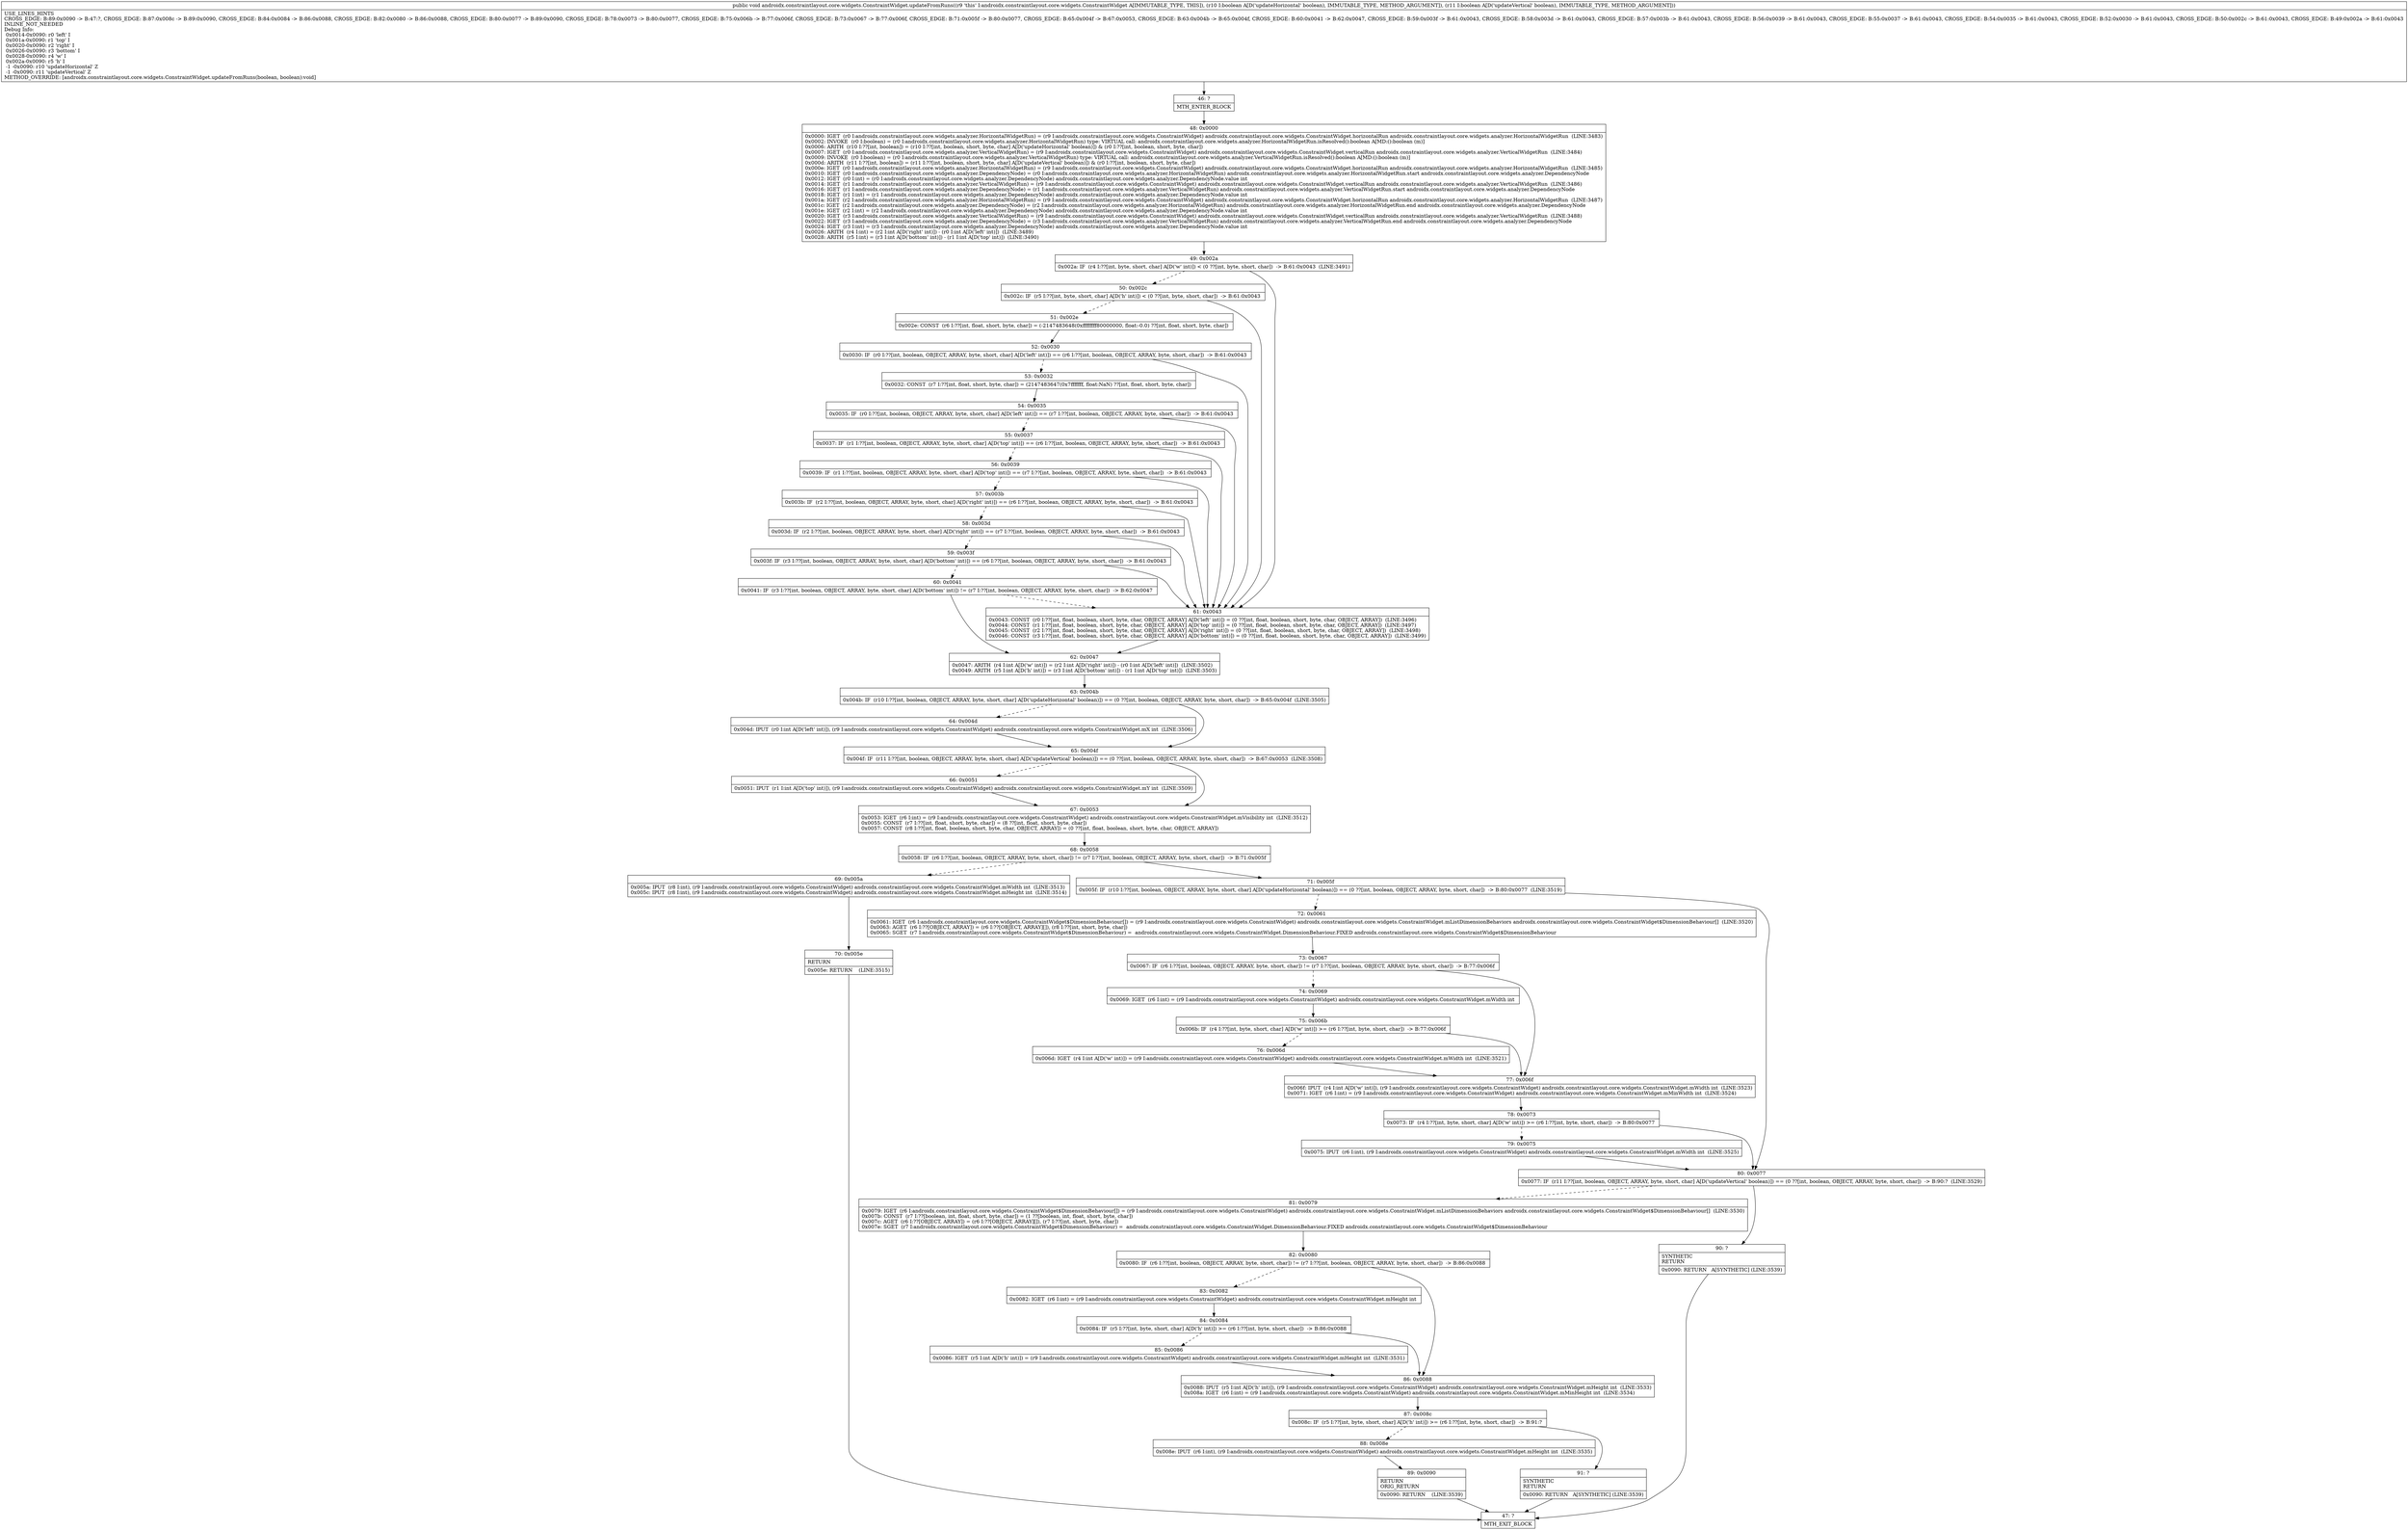 digraph "CFG forandroidx.constraintlayout.core.widgets.ConstraintWidget.updateFromRuns(ZZ)V" {
Node_46 [shape=record,label="{46\:\ ?|MTH_ENTER_BLOCK\l}"];
Node_48 [shape=record,label="{48\:\ 0x0000|0x0000: IGET  (r0 I:androidx.constraintlayout.core.widgets.analyzer.HorizontalWidgetRun) = (r9 I:androidx.constraintlayout.core.widgets.ConstraintWidget) androidx.constraintlayout.core.widgets.ConstraintWidget.horizontalRun androidx.constraintlayout.core.widgets.analyzer.HorizontalWidgetRun  (LINE:3483)\l0x0002: INVOKE  (r0 I:boolean) = (r0 I:androidx.constraintlayout.core.widgets.analyzer.HorizontalWidgetRun) type: VIRTUAL call: androidx.constraintlayout.core.widgets.analyzer.HorizontalWidgetRun.isResolved():boolean A[MD:():boolean (m)]\l0x0006: ARITH  (r10 I:??[int, boolean]) = (r10 I:??[int, boolean, short, byte, char] A[D('updateHorizontal' boolean)]) & (r0 I:??[int, boolean, short, byte, char]) \l0x0007: IGET  (r0 I:androidx.constraintlayout.core.widgets.analyzer.VerticalWidgetRun) = (r9 I:androidx.constraintlayout.core.widgets.ConstraintWidget) androidx.constraintlayout.core.widgets.ConstraintWidget.verticalRun androidx.constraintlayout.core.widgets.analyzer.VerticalWidgetRun  (LINE:3484)\l0x0009: INVOKE  (r0 I:boolean) = (r0 I:androidx.constraintlayout.core.widgets.analyzer.VerticalWidgetRun) type: VIRTUAL call: androidx.constraintlayout.core.widgets.analyzer.VerticalWidgetRun.isResolved():boolean A[MD:():boolean (m)]\l0x000d: ARITH  (r11 I:??[int, boolean]) = (r11 I:??[int, boolean, short, byte, char] A[D('updateVertical' boolean)]) & (r0 I:??[int, boolean, short, byte, char]) \l0x000e: IGET  (r0 I:androidx.constraintlayout.core.widgets.analyzer.HorizontalWidgetRun) = (r9 I:androidx.constraintlayout.core.widgets.ConstraintWidget) androidx.constraintlayout.core.widgets.ConstraintWidget.horizontalRun androidx.constraintlayout.core.widgets.analyzer.HorizontalWidgetRun  (LINE:3485)\l0x0010: IGET  (r0 I:androidx.constraintlayout.core.widgets.analyzer.DependencyNode) = (r0 I:androidx.constraintlayout.core.widgets.analyzer.HorizontalWidgetRun) androidx.constraintlayout.core.widgets.analyzer.HorizontalWidgetRun.start androidx.constraintlayout.core.widgets.analyzer.DependencyNode \l0x0012: IGET  (r0 I:int) = (r0 I:androidx.constraintlayout.core.widgets.analyzer.DependencyNode) androidx.constraintlayout.core.widgets.analyzer.DependencyNode.value int \l0x0014: IGET  (r1 I:androidx.constraintlayout.core.widgets.analyzer.VerticalWidgetRun) = (r9 I:androidx.constraintlayout.core.widgets.ConstraintWidget) androidx.constraintlayout.core.widgets.ConstraintWidget.verticalRun androidx.constraintlayout.core.widgets.analyzer.VerticalWidgetRun  (LINE:3486)\l0x0016: IGET  (r1 I:androidx.constraintlayout.core.widgets.analyzer.DependencyNode) = (r1 I:androidx.constraintlayout.core.widgets.analyzer.VerticalWidgetRun) androidx.constraintlayout.core.widgets.analyzer.VerticalWidgetRun.start androidx.constraintlayout.core.widgets.analyzer.DependencyNode \l0x0018: IGET  (r1 I:int) = (r1 I:androidx.constraintlayout.core.widgets.analyzer.DependencyNode) androidx.constraintlayout.core.widgets.analyzer.DependencyNode.value int \l0x001a: IGET  (r2 I:androidx.constraintlayout.core.widgets.analyzer.HorizontalWidgetRun) = (r9 I:androidx.constraintlayout.core.widgets.ConstraintWidget) androidx.constraintlayout.core.widgets.ConstraintWidget.horizontalRun androidx.constraintlayout.core.widgets.analyzer.HorizontalWidgetRun  (LINE:3487)\l0x001c: IGET  (r2 I:androidx.constraintlayout.core.widgets.analyzer.DependencyNode) = (r2 I:androidx.constraintlayout.core.widgets.analyzer.HorizontalWidgetRun) androidx.constraintlayout.core.widgets.analyzer.HorizontalWidgetRun.end androidx.constraintlayout.core.widgets.analyzer.DependencyNode \l0x001e: IGET  (r2 I:int) = (r2 I:androidx.constraintlayout.core.widgets.analyzer.DependencyNode) androidx.constraintlayout.core.widgets.analyzer.DependencyNode.value int \l0x0020: IGET  (r3 I:androidx.constraintlayout.core.widgets.analyzer.VerticalWidgetRun) = (r9 I:androidx.constraintlayout.core.widgets.ConstraintWidget) androidx.constraintlayout.core.widgets.ConstraintWidget.verticalRun androidx.constraintlayout.core.widgets.analyzer.VerticalWidgetRun  (LINE:3488)\l0x0022: IGET  (r3 I:androidx.constraintlayout.core.widgets.analyzer.DependencyNode) = (r3 I:androidx.constraintlayout.core.widgets.analyzer.VerticalWidgetRun) androidx.constraintlayout.core.widgets.analyzer.VerticalWidgetRun.end androidx.constraintlayout.core.widgets.analyzer.DependencyNode \l0x0024: IGET  (r3 I:int) = (r3 I:androidx.constraintlayout.core.widgets.analyzer.DependencyNode) androidx.constraintlayout.core.widgets.analyzer.DependencyNode.value int \l0x0026: ARITH  (r4 I:int) = (r2 I:int A[D('right' int)]) \- (r0 I:int A[D('left' int)])  (LINE:3489)\l0x0028: ARITH  (r5 I:int) = (r3 I:int A[D('bottom' int)]) \- (r1 I:int A[D('top' int)])  (LINE:3490)\l}"];
Node_49 [shape=record,label="{49\:\ 0x002a|0x002a: IF  (r4 I:??[int, byte, short, char] A[D('w' int)]) \< (0 ??[int, byte, short, char])  \-\> B:61:0x0043  (LINE:3491)\l}"];
Node_50 [shape=record,label="{50\:\ 0x002c|0x002c: IF  (r5 I:??[int, byte, short, char] A[D('h' int)]) \< (0 ??[int, byte, short, char])  \-\> B:61:0x0043 \l}"];
Node_51 [shape=record,label="{51\:\ 0x002e|0x002e: CONST  (r6 I:??[int, float, short, byte, char]) = (\-2147483648(0xffffffff80000000, float:\-0.0) ??[int, float, short, byte, char]) \l}"];
Node_52 [shape=record,label="{52\:\ 0x0030|0x0030: IF  (r0 I:??[int, boolean, OBJECT, ARRAY, byte, short, char] A[D('left' int)]) == (r6 I:??[int, boolean, OBJECT, ARRAY, byte, short, char])  \-\> B:61:0x0043 \l}"];
Node_53 [shape=record,label="{53\:\ 0x0032|0x0032: CONST  (r7 I:??[int, float, short, byte, char]) = (2147483647(0x7fffffff, float:NaN) ??[int, float, short, byte, char]) \l}"];
Node_54 [shape=record,label="{54\:\ 0x0035|0x0035: IF  (r0 I:??[int, boolean, OBJECT, ARRAY, byte, short, char] A[D('left' int)]) == (r7 I:??[int, boolean, OBJECT, ARRAY, byte, short, char])  \-\> B:61:0x0043 \l}"];
Node_55 [shape=record,label="{55\:\ 0x0037|0x0037: IF  (r1 I:??[int, boolean, OBJECT, ARRAY, byte, short, char] A[D('top' int)]) == (r6 I:??[int, boolean, OBJECT, ARRAY, byte, short, char])  \-\> B:61:0x0043 \l}"];
Node_56 [shape=record,label="{56\:\ 0x0039|0x0039: IF  (r1 I:??[int, boolean, OBJECT, ARRAY, byte, short, char] A[D('top' int)]) == (r7 I:??[int, boolean, OBJECT, ARRAY, byte, short, char])  \-\> B:61:0x0043 \l}"];
Node_57 [shape=record,label="{57\:\ 0x003b|0x003b: IF  (r2 I:??[int, boolean, OBJECT, ARRAY, byte, short, char] A[D('right' int)]) == (r6 I:??[int, boolean, OBJECT, ARRAY, byte, short, char])  \-\> B:61:0x0043 \l}"];
Node_58 [shape=record,label="{58\:\ 0x003d|0x003d: IF  (r2 I:??[int, boolean, OBJECT, ARRAY, byte, short, char] A[D('right' int)]) == (r7 I:??[int, boolean, OBJECT, ARRAY, byte, short, char])  \-\> B:61:0x0043 \l}"];
Node_59 [shape=record,label="{59\:\ 0x003f|0x003f: IF  (r3 I:??[int, boolean, OBJECT, ARRAY, byte, short, char] A[D('bottom' int)]) == (r6 I:??[int, boolean, OBJECT, ARRAY, byte, short, char])  \-\> B:61:0x0043 \l}"];
Node_60 [shape=record,label="{60\:\ 0x0041|0x0041: IF  (r3 I:??[int, boolean, OBJECT, ARRAY, byte, short, char] A[D('bottom' int)]) != (r7 I:??[int, boolean, OBJECT, ARRAY, byte, short, char])  \-\> B:62:0x0047 \l}"];
Node_62 [shape=record,label="{62\:\ 0x0047|0x0047: ARITH  (r4 I:int A[D('w' int)]) = (r2 I:int A[D('right' int)]) \- (r0 I:int A[D('left' int)])  (LINE:3502)\l0x0049: ARITH  (r5 I:int A[D('h' int)]) = (r3 I:int A[D('bottom' int)]) \- (r1 I:int A[D('top' int)])  (LINE:3503)\l}"];
Node_63 [shape=record,label="{63\:\ 0x004b|0x004b: IF  (r10 I:??[int, boolean, OBJECT, ARRAY, byte, short, char] A[D('updateHorizontal' boolean)]) == (0 ??[int, boolean, OBJECT, ARRAY, byte, short, char])  \-\> B:65:0x004f  (LINE:3505)\l}"];
Node_64 [shape=record,label="{64\:\ 0x004d|0x004d: IPUT  (r0 I:int A[D('left' int)]), (r9 I:androidx.constraintlayout.core.widgets.ConstraintWidget) androidx.constraintlayout.core.widgets.ConstraintWidget.mX int  (LINE:3506)\l}"];
Node_65 [shape=record,label="{65\:\ 0x004f|0x004f: IF  (r11 I:??[int, boolean, OBJECT, ARRAY, byte, short, char] A[D('updateVertical' boolean)]) == (0 ??[int, boolean, OBJECT, ARRAY, byte, short, char])  \-\> B:67:0x0053  (LINE:3508)\l}"];
Node_66 [shape=record,label="{66\:\ 0x0051|0x0051: IPUT  (r1 I:int A[D('top' int)]), (r9 I:androidx.constraintlayout.core.widgets.ConstraintWidget) androidx.constraintlayout.core.widgets.ConstraintWidget.mY int  (LINE:3509)\l}"];
Node_67 [shape=record,label="{67\:\ 0x0053|0x0053: IGET  (r6 I:int) = (r9 I:androidx.constraintlayout.core.widgets.ConstraintWidget) androidx.constraintlayout.core.widgets.ConstraintWidget.mVisibility int  (LINE:3512)\l0x0055: CONST  (r7 I:??[int, float, short, byte, char]) = (8 ??[int, float, short, byte, char]) \l0x0057: CONST  (r8 I:??[int, float, boolean, short, byte, char, OBJECT, ARRAY]) = (0 ??[int, float, boolean, short, byte, char, OBJECT, ARRAY]) \l}"];
Node_68 [shape=record,label="{68\:\ 0x0058|0x0058: IF  (r6 I:??[int, boolean, OBJECT, ARRAY, byte, short, char]) != (r7 I:??[int, boolean, OBJECT, ARRAY, byte, short, char])  \-\> B:71:0x005f \l}"];
Node_69 [shape=record,label="{69\:\ 0x005a|0x005a: IPUT  (r8 I:int), (r9 I:androidx.constraintlayout.core.widgets.ConstraintWidget) androidx.constraintlayout.core.widgets.ConstraintWidget.mWidth int  (LINE:3513)\l0x005c: IPUT  (r8 I:int), (r9 I:androidx.constraintlayout.core.widgets.ConstraintWidget) androidx.constraintlayout.core.widgets.ConstraintWidget.mHeight int  (LINE:3514)\l}"];
Node_70 [shape=record,label="{70\:\ 0x005e|RETURN\l|0x005e: RETURN    (LINE:3515)\l}"];
Node_47 [shape=record,label="{47\:\ ?|MTH_EXIT_BLOCK\l}"];
Node_71 [shape=record,label="{71\:\ 0x005f|0x005f: IF  (r10 I:??[int, boolean, OBJECT, ARRAY, byte, short, char] A[D('updateHorizontal' boolean)]) == (0 ??[int, boolean, OBJECT, ARRAY, byte, short, char])  \-\> B:80:0x0077  (LINE:3519)\l}"];
Node_72 [shape=record,label="{72\:\ 0x0061|0x0061: IGET  (r6 I:androidx.constraintlayout.core.widgets.ConstraintWidget$DimensionBehaviour[]) = (r9 I:androidx.constraintlayout.core.widgets.ConstraintWidget) androidx.constraintlayout.core.widgets.ConstraintWidget.mListDimensionBehaviors androidx.constraintlayout.core.widgets.ConstraintWidget$DimensionBehaviour[]  (LINE:3520)\l0x0063: AGET  (r6 I:??[OBJECT, ARRAY]) = (r6 I:??[OBJECT, ARRAY][]), (r8 I:??[int, short, byte, char]) \l0x0065: SGET  (r7 I:androidx.constraintlayout.core.widgets.ConstraintWidget$DimensionBehaviour) =  androidx.constraintlayout.core.widgets.ConstraintWidget.DimensionBehaviour.FIXED androidx.constraintlayout.core.widgets.ConstraintWidget$DimensionBehaviour \l}"];
Node_73 [shape=record,label="{73\:\ 0x0067|0x0067: IF  (r6 I:??[int, boolean, OBJECT, ARRAY, byte, short, char]) != (r7 I:??[int, boolean, OBJECT, ARRAY, byte, short, char])  \-\> B:77:0x006f \l}"];
Node_74 [shape=record,label="{74\:\ 0x0069|0x0069: IGET  (r6 I:int) = (r9 I:androidx.constraintlayout.core.widgets.ConstraintWidget) androidx.constraintlayout.core.widgets.ConstraintWidget.mWidth int \l}"];
Node_75 [shape=record,label="{75\:\ 0x006b|0x006b: IF  (r4 I:??[int, byte, short, char] A[D('w' int)]) \>= (r6 I:??[int, byte, short, char])  \-\> B:77:0x006f \l}"];
Node_76 [shape=record,label="{76\:\ 0x006d|0x006d: IGET  (r4 I:int A[D('w' int)]) = (r9 I:androidx.constraintlayout.core.widgets.ConstraintWidget) androidx.constraintlayout.core.widgets.ConstraintWidget.mWidth int  (LINE:3521)\l}"];
Node_77 [shape=record,label="{77\:\ 0x006f|0x006f: IPUT  (r4 I:int A[D('w' int)]), (r9 I:androidx.constraintlayout.core.widgets.ConstraintWidget) androidx.constraintlayout.core.widgets.ConstraintWidget.mWidth int  (LINE:3523)\l0x0071: IGET  (r6 I:int) = (r9 I:androidx.constraintlayout.core.widgets.ConstraintWidget) androidx.constraintlayout.core.widgets.ConstraintWidget.mMinWidth int  (LINE:3524)\l}"];
Node_78 [shape=record,label="{78\:\ 0x0073|0x0073: IF  (r4 I:??[int, byte, short, char] A[D('w' int)]) \>= (r6 I:??[int, byte, short, char])  \-\> B:80:0x0077 \l}"];
Node_79 [shape=record,label="{79\:\ 0x0075|0x0075: IPUT  (r6 I:int), (r9 I:androidx.constraintlayout.core.widgets.ConstraintWidget) androidx.constraintlayout.core.widgets.ConstraintWidget.mWidth int  (LINE:3525)\l}"];
Node_80 [shape=record,label="{80\:\ 0x0077|0x0077: IF  (r11 I:??[int, boolean, OBJECT, ARRAY, byte, short, char] A[D('updateVertical' boolean)]) == (0 ??[int, boolean, OBJECT, ARRAY, byte, short, char])  \-\> B:90:?  (LINE:3529)\l}"];
Node_81 [shape=record,label="{81\:\ 0x0079|0x0079: IGET  (r6 I:androidx.constraintlayout.core.widgets.ConstraintWidget$DimensionBehaviour[]) = (r9 I:androidx.constraintlayout.core.widgets.ConstraintWidget) androidx.constraintlayout.core.widgets.ConstraintWidget.mListDimensionBehaviors androidx.constraintlayout.core.widgets.ConstraintWidget$DimensionBehaviour[]  (LINE:3530)\l0x007b: CONST  (r7 I:??[boolean, int, float, short, byte, char]) = (1 ??[boolean, int, float, short, byte, char]) \l0x007c: AGET  (r6 I:??[OBJECT, ARRAY]) = (r6 I:??[OBJECT, ARRAY][]), (r7 I:??[int, short, byte, char]) \l0x007e: SGET  (r7 I:androidx.constraintlayout.core.widgets.ConstraintWidget$DimensionBehaviour) =  androidx.constraintlayout.core.widgets.ConstraintWidget.DimensionBehaviour.FIXED androidx.constraintlayout.core.widgets.ConstraintWidget$DimensionBehaviour \l}"];
Node_82 [shape=record,label="{82\:\ 0x0080|0x0080: IF  (r6 I:??[int, boolean, OBJECT, ARRAY, byte, short, char]) != (r7 I:??[int, boolean, OBJECT, ARRAY, byte, short, char])  \-\> B:86:0x0088 \l}"];
Node_83 [shape=record,label="{83\:\ 0x0082|0x0082: IGET  (r6 I:int) = (r9 I:androidx.constraintlayout.core.widgets.ConstraintWidget) androidx.constraintlayout.core.widgets.ConstraintWidget.mHeight int \l}"];
Node_84 [shape=record,label="{84\:\ 0x0084|0x0084: IF  (r5 I:??[int, byte, short, char] A[D('h' int)]) \>= (r6 I:??[int, byte, short, char])  \-\> B:86:0x0088 \l}"];
Node_85 [shape=record,label="{85\:\ 0x0086|0x0086: IGET  (r5 I:int A[D('h' int)]) = (r9 I:androidx.constraintlayout.core.widgets.ConstraintWidget) androidx.constraintlayout.core.widgets.ConstraintWidget.mHeight int  (LINE:3531)\l}"];
Node_86 [shape=record,label="{86\:\ 0x0088|0x0088: IPUT  (r5 I:int A[D('h' int)]), (r9 I:androidx.constraintlayout.core.widgets.ConstraintWidget) androidx.constraintlayout.core.widgets.ConstraintWidget.mHeight int  (LINE:3533)\l0x008a: IGET  (r6 I:int) = (r9 I:androidx.constraintlayout.core.widgets.ConstraintWidget) androidx.constraintlayout.core.widgets.ConstraintWidget.mMinHeight int  (LINE:3534)\l}"];
Node_87 [shape=record,label="{87\:\ 0x008c|0x008c: IF  (r5 I:??[int, byte, short, char] A[D('h' int)]) \>= (r6 I:??[int, byte, short, char])  \-\> B:91:? \l}"];
Node_88 [shape=record,label="{88\:\ 0x008e|0x008e: IPUT  (r6 I:int), (r9 I:androidx.constraintlayout.core.widgets.ConstraintWidget) androidx.constraintlayout.core.widgets.ConstraintWidget.mHeight int  (LINE:3535)\l}"];
Node_89 [shape=record,label="{89\:\ 0x0090|RETURN\lORIG_RETURN\l|0x0090: RETURN    (LINE:3539)\l}"];
Node_91 [shape=record,label="{91\:\ ?|SYNTHETIC\lRETURN\l|0x0090: RETURN   A[SYNTHETIC] (LINE:3539)\l}"];
Node_90 [shape=record,label="{90\:\ ?|SYNTHETIC\lRETURN\l|0x0090: RETURN   A[SYNTHETIC] (LINE:3539)\l}"];
Node_61 [shape=record,label="{61\:\ 0x0043|0x0043: CONST  (r0 I:??[int, float, boolean, short, byte, char, OBJECT, ARRAY] A[D('left' int)]) = (0 ??[int, float, boolean, short, byte, char, OBJECT, ARRAY])  (LINE:3496)\l0x0044: CONST  (r1 I:??[int, float, boolean, short, byte, char, OBJECT, ARRAY] A[D('top' int)]) = (0 ??[int, float, boolean, short, byte, char, OBJECT, ARRAY])  (LINE:3497)\l0x0045: CONST  (r2 I:??[int, float, boolean, short, byte, char, OBJECT, ARRAY] A[D('right' int)]) = (0 ??[int, float, boolean, short, byte, char, OBJECT, ARRAY])  (LINE:3498)\l0x0046: CONST  (r3 I:??[int, float, boolean, short, byte, char, OBJECT, ARRAY] A[D('bottom' int)]) = (0 ??[int, float, boolean, short, byte, char, OBJECT, ARRAY])  (LINE:3499)\l}"];
MethodNode[shape=record,label="{public void androidx.constraintlayout.core.widgets.ConstraintWidget.updateFromRuns((r9 'this' I:androidx.constraintlayout.core.widgets.ConstraintWidget A[IMMUTABLE_TYPE, THIS]), (r10 I:boolean A[D('updateHorizontal' boolean), IMMUTABLE_TYPE, METHOD_ARGUMENT]), (r11 I:boolean A[D('updateVertical' boolean), IMMUTABLE_TYPE, METHOD_ARGUMENT]))  | USE_LINES_HINTS\lCROSS_EDGE: B:89:0x0090 \-\> B:47:?, CROSS_EDGE: B:87:0x008c \-\> B:89:0x0090, CROSS_EDGE: B:84:0x0084 \-\> B:86:0x0088, CROSS_EDGE: B:82:0x0080 \-\> B:86:0x0088, CROSS_EDGE: B:80:0x0077 \-\> B:89:0x0090, CROSS_EDGE: B:78:0x0073 \-\> B:80:0x0077, CROSS_EDGE: B:75:0x006b \-\> B:77:0x006f, CROSS_EDGE: B:73:0x0067 \-\> B:77:0x006f, CROSS_EDGE: B:71:0x005f \-\> B:80:0x0077, CROSS_EDGE: B:65:0x004f \-\> B:67:0x0053, CROSS_EDGE: B:63:0x004b \-\> B:65:0x004f, CROSS_EDGE: B:60:0x0041 \-\> B:62:0x0047, CROSS_EDGE: B:59:0x003f \-\> B:61:0x0043, CROSS_EDGE: B:58:0x003d \-\> B:61:0x0043, CROSS_EDGE: B:57:0x003b \-\> B:61:0x0043, CROSS_EDGE: B:56:0x0039 \-\> B:61:0x0043, CROSS_EDGE: B:55:0x0037 \-\> B:61:0x0043, CROSS_EDGE: B:54:0x0035 \-\> B:61:0x0043, CROSS_EDGE: B:52:0x0030 \-\> B:61:0x0043, CROSS_EDGE: B:50:0x002c \-\> B:61:0x0043, CROSS_EDGE: B:49:0x002a \-\> B:61:0x0043\lINLINE_NOT_NEEDED\lDebug Info:\l  0x0014\-0x0090: r0 'left' I\l  0x001a\-0x0090: r1 'top' I\l  0x0020\-0x0090: r2 'right' I\l  0x0026\-0x0090: r3 'bottom' I\l  0x0028\-0x0090: r4 'w' I\l  0x002a\-0x0090: r5 'h' I\l  \-1 \-0x0090: r10 'updateHorizontal' Z\l  \-1 \-0x0090: r11 'updateVertical' Z\lMETHOD_OVERRIDE: [androidx.constraintlayout.core.widgets.ConstraintWidget.updateFromRuns(boolean, boolean):void]\l}"];
MethodNode -> Node_46;Node_46 -> Node_48;
Node_48 -> Node_49;
Node_49 -> Node_50[style=dashed];
Node_49 -> Node_61;
Node_50 -> Node_51[style=dashed];
Node_50 -> Node_61;
Node_51 -> Node_52;
Node_52 -> Node_53[style=dashed];
Node_52 -> Node_61;
Node_53 -> Node_54;
Node_54 -> Node_55[style=dashed];
Node_54 -> Node_61;
Node_55 -> Node_56[style=dashed];
Node_55 -> Node_61;
Node_56 -> Node_57[style=dashed];
Node_56 -> Node_61;
Node_57 -> Node_58[style=dashed];
Node_57 -> Node_61;
Node_58 -> Node_59[style=dashed];
Node_58 -> Node_61;
Node_59 -> Node_60[style=dashed];
Node_59 -> Node_61;
Node_60 -> Node_61[style=dashed];
Node_60 -> Node_62;
Node_62 -> Node_63;
Node_63 -> Node_64[style=dashed];
Node_63 -> Node_65;
Node_64 -> Node_65;
Node_65 -> Node_66[style=dashed];
Node_65 -> Node_67;
Node_66 -> Node_67;
Node_67 -> Node_68;
Node_68 -> Node_69[style=dashed];
Node_68 -> Node_71;
Node_69 -> Node_70;
Node_70 -> Node_47;
Node_71 -> Node_72[style=dashed];
Node_71 -> Node_80;
Node_72 -> Node_73;
Node_73 -> Node_74[style=dashed];
Node_73 -> Node_77;
Node_74 -> Node_75;
Node_75 -> Node_76[style=dashed];
Node_75 -> Node_77;
Node_76 -> Node_77;
Node_77 -> Node_78;
Node_78 -> Node_79[style=dashed];
Node_78 -> Node_80;
Node_79 -> Node_80;
Node_80 -> Node_81[style=dashed];
Node_80 -> Node_90;
Node_81 -> Node_82;
Node_82 -> Node_83[style=dashed];
Node_82 -> Node_86;
Node_83 -> Node_84;
Node_84 -> Node_85[style=dashed];
Node_84 -> Node_86;
Node_85 -> Node_86;
Node_86 -> Node_87;
Node_87 -> Node_88[style=dashed];
Node_87 -> Node_91;
Node_88 -> Node_89;
Node_89 -> Node_47;
Node_91 -> Node_47;
Node_90 -> Node_47;
Node_61 -> Node_62;
}

